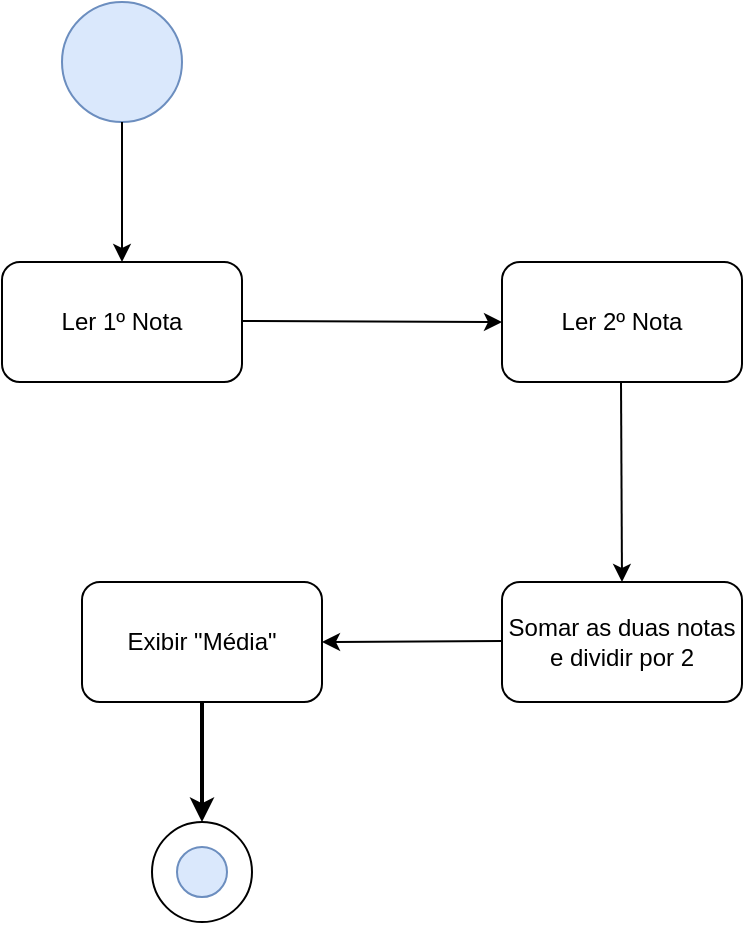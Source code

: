 <mxfile version="13.6.4" type="onedrive"><diagram id="aGxbqUKG0SVWtMje8YHN" name="Page-1"><mxGraphModel dx="1422" dy="772" grid="1" gridSize="10" guides="1" tooltips="1" connect="1" arrows="1" fold="1" page="1" pageScale="1" pageWidth="827" pageHeight="1169" math="0" shadow="0"><root><mxCell id="0"/><mxCell id="1" parent="0"/><mxCell id="jbLGvpu_RJbYn59s5TVH-1" value="Ler 1º Nota" style="rounded=1;whiteSpace=wrap;html=1;" parent="1" vertex="1"><mxGeometry x="80" y="160" width="120" height="60" as="geometry"/></mxCell><mxCell id="jbLGvpu_RJbYn59s5TVH-5" value="" style="ellipse;whiteSpace=wrap;html=1;aspect=fixed;" parent="1" vertex="1"><mxGeometry x="155" y="440" width="50" height="50" as="geometry"/></mxCell><mxCell id="jbLGvpu_RJbYn59s5TVH-6" value="" style="ellipse;whiteSpace=wrap;html=1;aspect=fixed;fillColor=#dae8fc;strokeColor=#6c8ebf;" parent="1" vertex="1"><mxGeometry x="110" y="30" width="60" height="60" as="geometry"/></mxCell><mxCell id="jbLGvpu_RJbYn59s5TVH-7" value="" style="endArrow=classic;html=1;exitX=0.5;exitY=1;exitDx=0;exitDy=0;" parent="1" source="jbLGvpu_RJbYn59s5TVH-6" target="jbLGvpu_RJbYn59s5TVH-1" edge="1"><mxGeometry width="50" height="50" relative="1" as="geometry"><mxPoint x="100" y="140" as="sourcePoint"/><mxPoint x="150" y="90" as="targetPoint"/></mxGeometry></mxCell><mxCell id="jbLGvpu_RJbYn59s5TVH-8" value="Ler 2º Nota" style="rounded=1;whiteSpace=wrap;html=1;" parent="1" vertex="1"><mxGeometry x="330" y="160" width="120" height="60" as="geometry"/></mxCell><mxCell id="jbLGvpu_RJbYn59s5TVH-9" value="" style="endArrow=classic;html=1;entryX=0;entryY=0.5;entryDx=0;entryDy=0;" parent="1" target="jbLGvpu_RJbYn59s5TVH-8" edge="1"><mxGeometry width="50" height="50" relative="1" as="geometry"><mxPoint x="200" y="189.5" as="sourcePoint"/><mxPoint x="290" y="189.5" as="targetPoint"/></mxGeometry></mxCell><mxCell id="jbLGvpu_RJbYn59s5TVH-10" value="Somar as duas notas e dividir por 2" style="rounded=1;whiteSpace=wrap;html=1;" parent="1" vertex="1"><mxGeometry x="330" y="320" width="120" height="60" as="geometry"/></mxCell><mxCell id="jbLGvpu_RJbYn59s5TVH-11" value="" style="endArrow=classic;html=1;entryX=0.5;entryY=0;entryDx=0;entryDy=0;" parent="1" target="jbLGvpu_RJbYn59s5TVH-10" edge="1"><mxGeometry width="50" height="50" relative="1" as="geometry"><mxPoint x="389.5" y="220" as="sourcePoint"/><mxPoint x="390" y="310" as="targetPoint"/></mxGeometry></mxCell><mxCell id="jbLGvpu_RJbYn59s5TVH-14" value="" style="endArrow=classic;html=1;entryX=1;entryY=0.5;entryDx=0;entryDy=0;" parent="1" target="jbLGvpu_RJbYn59s5TVH-15" edge="1"><mxGeometry width="50" height="50" relative="1" as="geometry"><mxPoint x="330" y="349.5" as="sourcePoint"/><mxPoint x="249.5" y="349.5" as="targetPoint"/></mxGeometry></mxCell><mxCell id="jbLGvpu_RJbYn59s5TVH-15" value="Exibir &quot;Média&quot;" style="rounded=1;whiteSpace=wrap;html=1;" parent="1" vertex="1"><mxGeometry x="120" y="320" width="120" height="60" as="geometry"/></mxCell><mxCell id="jbLGvpu_RJbYn59s5TVH-24" value="" style="ellipse;whiteSpace=wrap;html=1;aspect=fixed;fillColor=#dae8fc;strokeColor=#6c8ebf;" parent="1" vertex="1"><mxGeometry x="167.5" y="452.5" width="25" height="25" as="geometry"/></mxCell><mxCell id="jbLGvpu_RJbYn59s5TVH-25" value="" style="endArrow=classic;html=1;strokeWidth=2;" parent="1" edge="1"><mxGeometry width="50" height="50" relative="1" as="geometry"><mxPoint x="180" y="380" as="sourcePoint"/><mxPoint x="180" y="440" as="targetPoint"/></mxGeometry></mxCell></root></mxGraphModel></diagram></mxfile>